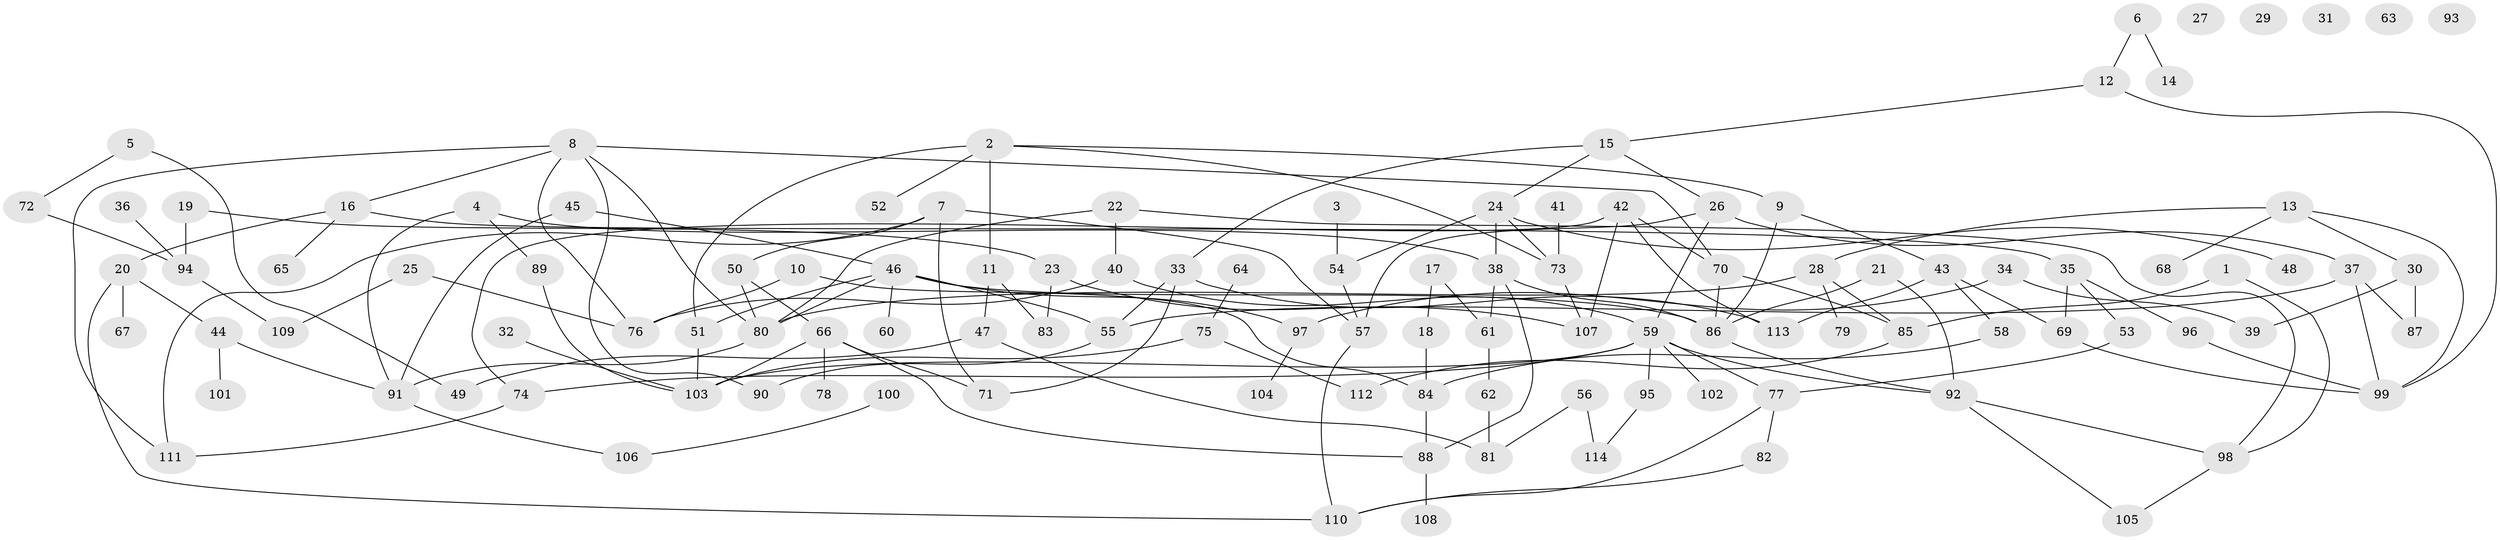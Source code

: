 // Generated by graph-tools (version 1.1) at 2025/49/03/09/25 03:49:03]
// undirected, 114 vertices, 159 edges
graph export_dot {
graph [start="1"]
  node [color=gray90,style=filled];
  1;
  2;
  3;
  4;
  5;
  6;
  7;
  8;
  9;
  10;
  11;
  12;
  13;
  14;
  15;
  16;
  17;
  18;
  19;
  20;
  21;
  22;
  23;
  24;
  25;
  26;
  27;
  28;
  29;
  30;
  31;
  32;
  33;
  34;
  35;
  36;
  37;
  38;
  39;
  40;
  41;
  42;
  43;
  44;
  45;
  46;
  47;
  48;
  49;
  50;
  51;
  52;
  53;
  54;
  55;
  56;
  57;
  58;
  59;
  60;
  61;
  62;
  63;
  64;
  65;
  66;
  67;
  68;
  69;
  70;
  71;
  72;
  73;
  74;
  75;
  76;
  77;
  78;
  79;
  80;
  81;
  82;
  83;
  84;
  85;
  86;
  87;
  88;
  89;
  90;
  91;
  92;
  93;
  94;
  95;
  96;
  97;
  98;
  99;
  100;
  101;
  102;
  103;
  104;
  105;
  106;
  107;
  108;
  109;
  110;
  111;
  112;
  113;
  114;
  1 -- 85;
  1 -- 98;
  2 -- 9;
  2 -- 11;
  2 -- 51;
  2 -- 52;
  2 -- 73;
  3 -- 54;
  4 -- 38;
  4 -- 89;
  4 -- 91;
  5 -- 49;
  5 -- 72;
  6 -- 12;
  6 -- 14;
  7 -- 50;
  7 -- 57;
  7 -- 71;
  7 -- 111;
  8 -- 16;
  8 -- 70;
  8 -- 76;
  8 -- 80;
  8 -- 90;
  8 -- 111;
  9 -- 43;
  9 -- 86;
  10 -- 76;
  10 -- 84;
  11 -- 47;
  11 -- 83;
  12 -- 15;
  12 -- 99;
  13 -- 28;
  13 -- 30;
  13 -- 68;
  13 -- 99;
  15 -- 24;
  15 -- 26;
  15 -- 33;
  16 -- 20;
  16 -- 35;
  16 -- 65;
  17 -- 18;
  17 -- 61;
  18 -- 84;
  19 -- 23;
  19 -- 94;
  20 -- 44;
  20 -- 67;
  20 -- 110;
  21 -- 86;
  21 -- 92;
  22 -- 40;
  22 -- 80;
  22 -- 98;
  23 -- 83;
  23 -- 107;
  24 -- 38;
  24 -- 48;
  24 -- 54;
  24 -- 73;
  25 -- 76;
  25 -- 109;
  26 -- 37;
  26 -- 57;
  26 -- 59;
  28 -- 79;
  28 -- 80;
  28 -- 85;
  30 -- 39;
  30 -- 87;
  32 -- 103;
  33 -- 55;
  33 -- 71;
  33 -- 113;
  34 -- 39;
  34 -- 97;
  35 -- 53;
  35 -- 69;
  35 -- 96;
  36 -- 94;
  37 -- 55;
  37 -- 87;
  37 -- 99;
  38 -- 61;
  38 -- 86;
  38 -- 88;
  40 -- 59;
  40 -- 76;
  41 -- 73;
  42 -- 70;
  42 -- 74;
  42 -- 107;
  42 -- 113;
  43 -- 58;
  43 -- 69;
  43 -- 113;
  44 -- 91;
  44 -- 101;
  45 -- 46;
  45 -- 91;
  46 -- 51;
  46 -- 55;
  46 -- 60;
  46 -- 80;
  46 -- 86;
  46 -- 97;
  47 -- 49;
  47 -- 81;
  50 -- 66;
  50 -- 80;
  51 -- 103;
  53 -- 77;
  54 -- 57;
  55 -- 90;
  56 -- 81;
  56 -- 114;
  57 -- 110;
  58 -- 84;
  59 -- 74;
  59 -- 77;
  59 -- 92;
  59 -- 95;
  59 -- 102;
  59 -- 103;
  61 -- 62;
  62 -- 81;
  64 -- 75;
  66 -- 71;
  66 -- 78;
  66 -- 88;
  66 -- 103;
  69 -- 99;
  70 -- 85;
  70 -- 86;
  72 -- 94;
  73 -- 107;
  74 -- 111;
  75 -- 103;
  75 -- 112;
  77 -- 82;
  77 -- 110;
  80 -- 91;
  82 -- 110;
  84 -- 88;
  85 -- 112;
  86 -- 92;
  88 -- 108;
  89 -- 103;
  91 -- 106;
  92 -- 98;
  92 -- 105;
  94 -- 109;
  95 -- 114;
  96 -- 99;
  97 -- 104;
  98 -- 105;
  100 -- 106;
}
